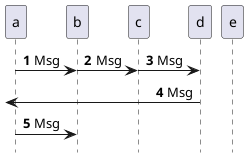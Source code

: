 {
  "sha1": "4prcg0z6f5tnm4awfwylwifhot3s8kg",
  "insertion": {
    "when": "2024-05-30T20:48:20.542Z",
    "url": "http://forum.plantuml.net/8105/teoz-autonumbering-not-applied-for-messages-left-right-flow",
    "user": "plantuml@gmail.com"
  }
}
@startuml
!pragma teoz true

hide footbox

participant a
participant b
participant c
participant d
participant e

autonumber

a->b: Msg
& b->c: Msg
& c->d: Msg

[<- d: Msg


a->b: Msg
@enduml
